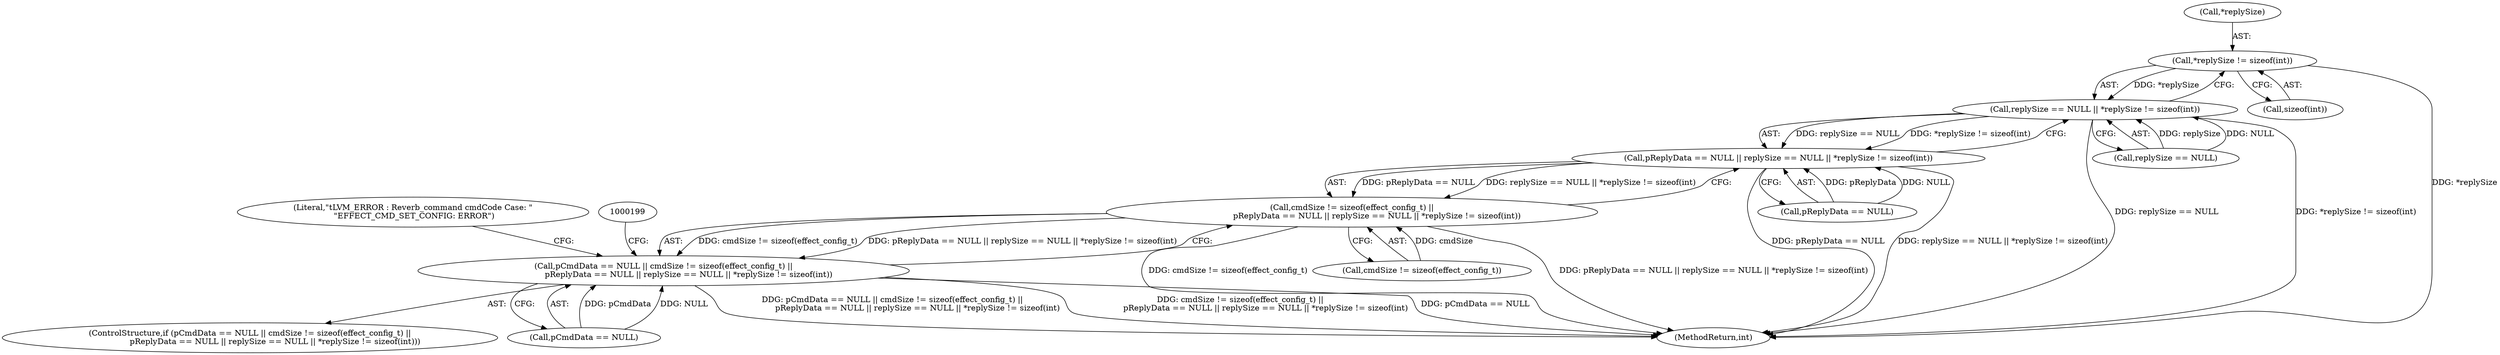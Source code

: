 digraph "0_Android_f490fc335772a9b14e78997486f4a572b0594c04_0@API" {
"1000185" [label="(Call,*replySize != sizeof(int))"];
"1000181" [label="(Call,replySize == NULL || *replySize != sizeof(int))"];
"1000177" [label="(Call,pReplyData == NULL || replySize == NULL || *replySize != sizeof(int))"];
"1000172" [label="(Call,cmdSize != sizeof(effect_config_t) ||\n                    pReplyData == NULL || replySize == NULL || *replySize != sizeof(int))"];
"1000168" [label="(Call,pCmdData == NULL || cmdSize != sizeof(effect_config_t) ||\n                    pReplyData == NULL || replySize == NULL || *replySize != sizeof(int))"];
"1000177" [label="(Call,pReplyData == NULL || replySize == NULL || *replySize != sizeof(int))"];
"1000172" [label="(Call,cmdSize != sizeof(effect_config_t) ||\n                    pReplyData == NULL || replySize == NULL || *replySize != sizeof(int))"];
"1000173" [label="(Call,cmdSize != sizeof(effect_config_t))"];
"1000169" [label="(Call,pCmdData == NULL)"];
"1000182" [label="(Call,replySize == NULL)"];
"1000185" [label="(Call,*replySize != sizeof(int))"];
"1000167" [label="(ControlStructure,if (pCmdData == NULL || cmdSize != sizeof(effect_config_t) ||\n                    pReplyData == NULL || replySize == NULL || *replySize != sizeof(int)))"];
"1000168" [label="(Call,pCmdData == NULL || cmdSize != sizeof(effect_config_t) ||\n                    pReplyData == NULL || replySize == NULL || *replySize != sizeof(int))"];
"1000188" [label="(Call,sizeof(int))"];
"1000192" [label="(Literal,\"\tLVM_ERROR : Reverb_command cmdCode Case: \"\n \"EFFECT_CMD_SET_CONFIG: ERROR\")"];
"1000178" [label="(Call,pReplyData == NULL)"];
"1000181" [label="(Call,replySize == NULL || *replySize != sizeof(int))"];
"1000685" [label="(MethodReturn,int)"];
"1000186" [label="(Call,*replySize)"];
"1000185" -> "1000181"  [label="AST: "];
"1000185" -> "1000188"  [label="CFG: "];
"1000186" -> "1000185"  [label="AST: "];
"1000188" -> "1000185"  [label="AST: "];
"1000181" -> "1000185"  [label="CFG: "];
"1000185" -> "1000685"  [label="DDG: *replySize"];
"1000185" -> "1000181"  [label="DDG: *replySize"];
"1000181" -> "1000177"  [label="AST: "];
"1000181" -> "1000182"  [label="CFG: "];
"1000182" -> "1000181"  [label="AST: "];
"1000177" -> "1000181"  [label="CFG: "];
"1000181" -> "1000685"  [label="DDG: replySize == NULL"];
"1000181" -> "1000685"  [label="DDG: *replySize != sizeof(int)"];
"1000181" -> "1000177"  [label="DDG: replySize == NULL"];
"1000181" -> "1000177"  [label="DDG: *replySize != sizeof(int)"];
"1000182" -> "1000181"  [label="DDG: replySize"];
"1000182" -> "1000181"  [label="DDG: NULL"];
"1000177" -> "1000172"  [label="AST: "];
"1000177" -> "1000178"  [label="CFG: "];
"1000178" -> "1000177"  [label="AST: "];
"1000172" -> "1000177"  [label="CFG: "];
"1000177" -> "1000685"  [label="DDG: pReplyData == NULL"];
"1000177" -> "1000685"  [label="DDG: replySize == NULL || *replySize != sizeof(int)"];
"1000177" -> "1000172"  [label="DDG: pReplyData == NULL"];
"1000177" -> "1000172"  [label="DDG: replySize == NULL || *replySize != sizeof(int)"];
"1000178" -> "1000177"  [label="DDG: pReplyData"];
"1000178" -> "1000177"  [label="DDG: NULL"];
"1000172" -> "1000168"  [label="AST: "];
"1000172" -> "1000173"  [label="CFG: "];
"1000173" -> "1000172"  [label="AST: "];
"1000168" -> "1000172"  [label="CFG: "];
"1000172" -> "1000685"  [label="DDG: cmdSize != sizeof(effect_config_t)"];
"1000172" -> "1000685"  [label="DDG: pReplyData == NULL || replySize == NULL || *replySize != sizeof(int)"];
"1000172" -> "1000168"  [label="DDG: cmdSize != sizeof(effect_config_t)"];
"1000172" -> "1000168"  [label="DDG: pReplyData == NULL || replySize == NULL || *replySize != sizeof(int)"];
"1000173" -> "1000172"  [label="DDG: cmdSize"];
"1000168" -> "1000167"  [label="AST: "];
"1000168" -> "1000169"  [label="CFG: "];
"1000169" -> "1000168"  [label="AST: "];
"1000192" -> "1000168"  [label="CFG: "];
"1000199" -> "1000168"  [label="CFG: "];
"1000168" -> "1000685"  [label="DDG: pCmdData == NULL || cmdSize != sizeof(effect_config_t) ||\n                    pReplyData == NULL || replySize == NULL || *replySize != sizeof(int)"];
"1000168" -> "1000685"  [label="DDG: cmdSize != sizeof(effect_config_t) ||\n                    pReplyData == NULL || replySize == NULL || *replySize != sizeof(int)"];
"1000168" -> "1000685"  [label="DDG: pCmdData == NULL"];
"1000169" -> "1000168"  [label="DDG: pCmdData"];
"1000169" -> "1000168"  [label="DDG: NULL"];
}
